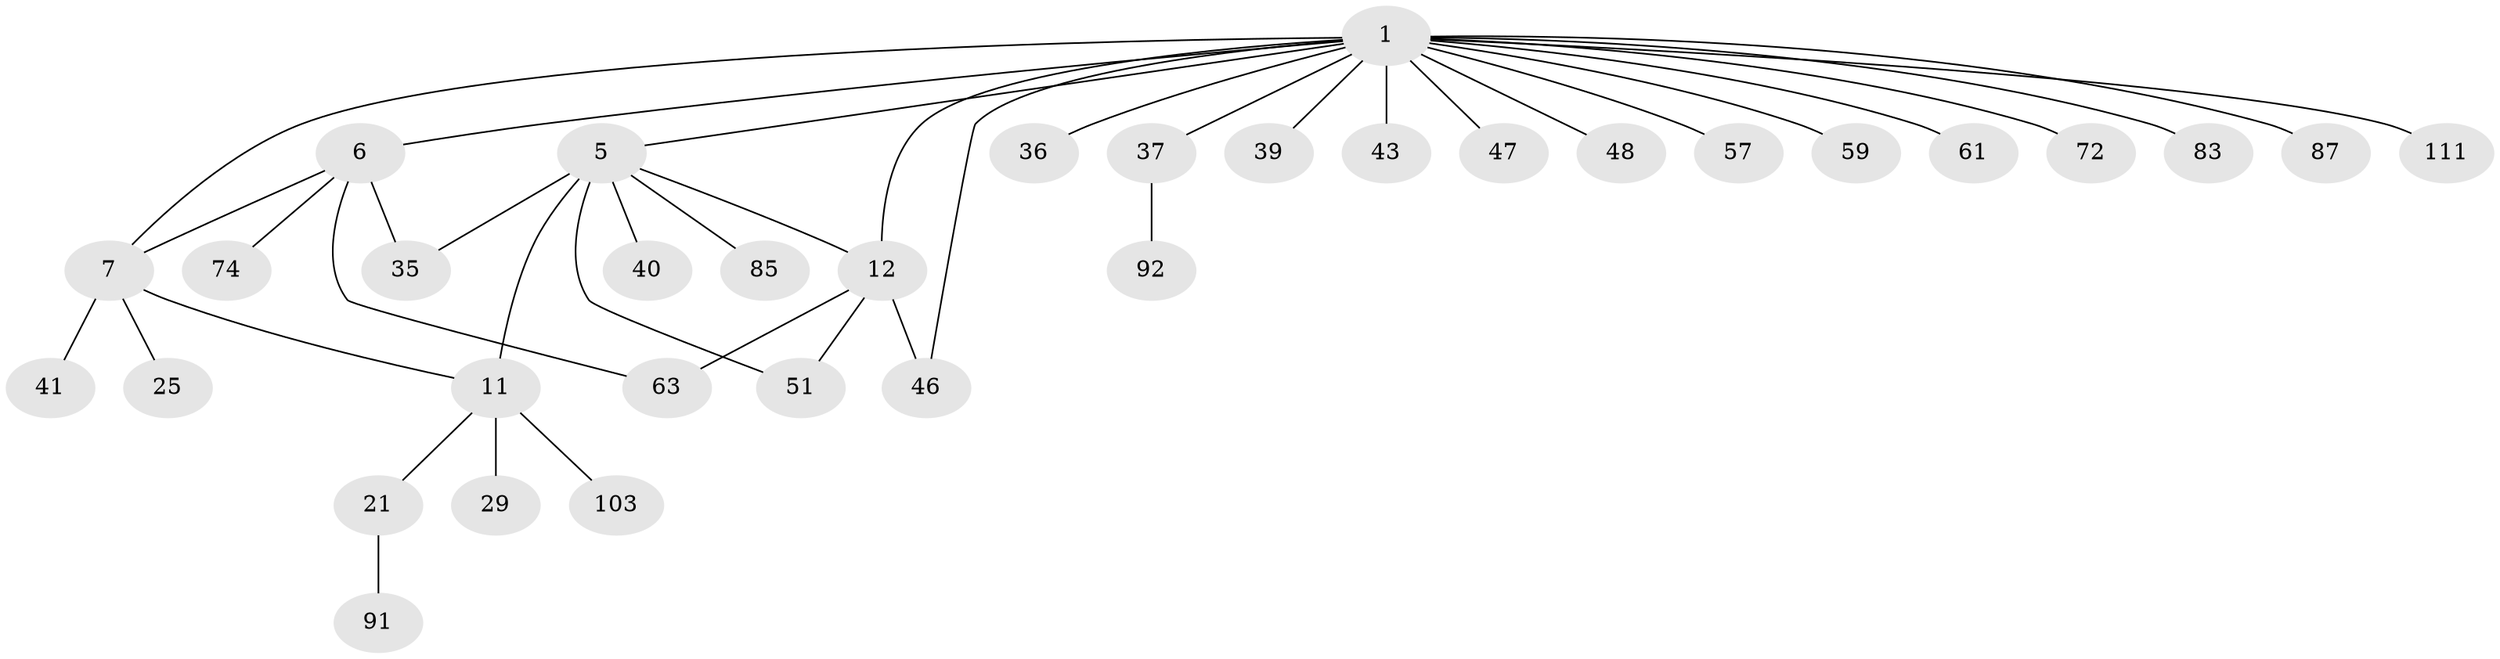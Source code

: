 // original degree distribution, {6: 0.02654867256637168, 5: 0.05309734513274336, 7: 0.017699115044247787, 2: 0.30973451327433627, 3: 0.08849557522123894, 4: 0.07964601769911504, 1: 0.4247787610619469}
// Generated by graph-tools (version 1.1) at 2025/17/03/04/25 18:17:08]
// undirected, 33 vertices, 39 edges
graph export_dot {
graph [start="1"]
  node [color=gray90,style=filled];
  1 [super="+2+9+3+58"];
  5 [super="+13+76+24+68+33+22"];
  6 [super="+90+110+28+8"];
  7 [super="+82+31+10+32"];
  11 [super="+14"];
  12 [super="+56+26+45"];
  21 [super="+70"];
  25 [super="+71"];
  29;
  35 [super="+52"];
  36 [super="+84"];
  37 [super="+62"];
  39;
  40 [super="+96"];
  41 [super="+65"];
  43;
  46 [super="+109+86+73"];
  47;
  48 [super="+78"];
  51 [super="+89"];
  57;
  59;
  61;
  63;
  72 [super="+88+79"];
  74;
  83;
  85 [super="+113"];
  87;
  91;
  92;
  103;
  111;
  1 -- 7;
  1 -- 83;
  1 -- 36;
  1 -- 5;
  1 -- 12;
  1 -- 48;
  1 -- 47;
  1 -- 37;
  1 -- 6 [weight=2];
  1 -- 39;
  1 -- 72;
  1 -- 43;
  1 -- 46;
  1 -- 111;
  1 -- 87;
  1 -- 57;
  1 -- 59;
  1 -- 61;
  5 -- 35;
  5 -- 85;
  5 -- 11 [weight=2];
  5 -- 12;
  5 -- 40;
  5 -- 51;
  6 -- 63;
  6 -- 7;
  6 -- 74;
  6 -- 35;
  7 -- 25;
  7 -- 11;
  7 -- 41;
  11 -- 29;
  11 -- 21;
  11 -- 103;
  12 -- 51;
  12 -- 46;
  12 -- 63;
  21 -- 91;
  37 -- 92;
}
